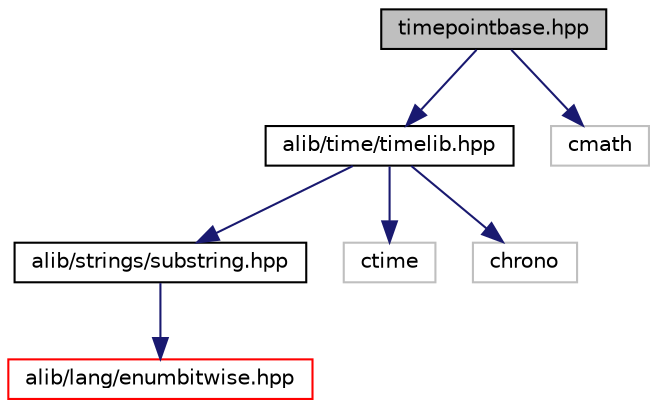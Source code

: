 digraph "timepointbase.hpp"
{
  edge [fontname="Helvetica",fontsize="10",labelfontname="Helvetica",labelfontsize="10"];
  node [fontname="Helvetica",fontsize="10",shape=record];
  Node0 [label="timepointbase.hpp",height=0.2,width=0.4,color="black", fillcolor="grey75", style="filled", fontcolor="black"];
  Node0 -> Node1 [color="midnightblue",fontsize="10",style="solid",fontname="Helvetica"];
  Node0 -> Node7 [color="midnightblue",fontsize="10",style="solid",fontname="Helvetica"];
  Node1 -> Node2 [color="midnightblue",fontsize="10",style="solid",fontname="Helvetica"];
  Node1 -> Node5 [color="midnightblue",fontsize="10",style="solid",fontname="Helvetica"];
  Node1 -> Node6 [color="midnightblue",fontsize="10",style="solid",fontname="Helvetica"];
  Node2 -> Node3 [color="midnightblue",fontsize="10",style="solid",fontname="Helvetica"];
  Node1 [label="alib/time/timelib.hpp",height=0.2,width=0.4,color="black", fillcolor="white", style="filled",URL="$timelib_8hpp.html"];
  Node2 [label="alib/strings/substring.hpp",height=0.2,width=0.4,color="black", fillcolor="white", style="filled",URL="$substring_8hpp.html"];
  Node3 [label="alib/lang/enumbitwise.hpp",height=0.2,width=0.4,color="red", fillcolor="white", style="filled",URL="$enumbitwise_8hpp.html"];
  Node5 [label="ctime",height=0.2,width=0.4,color="grey75", fillcolor="white", style="filled"];
  Node6 [label="chrono",height=0.2,width=0.4,color="grey75", fillcolor="white", style="filled"];
  Node7 [label="cmath",height=0.2,width=0.4,color="grey75", fillcolor="white", style="filled"];
}

